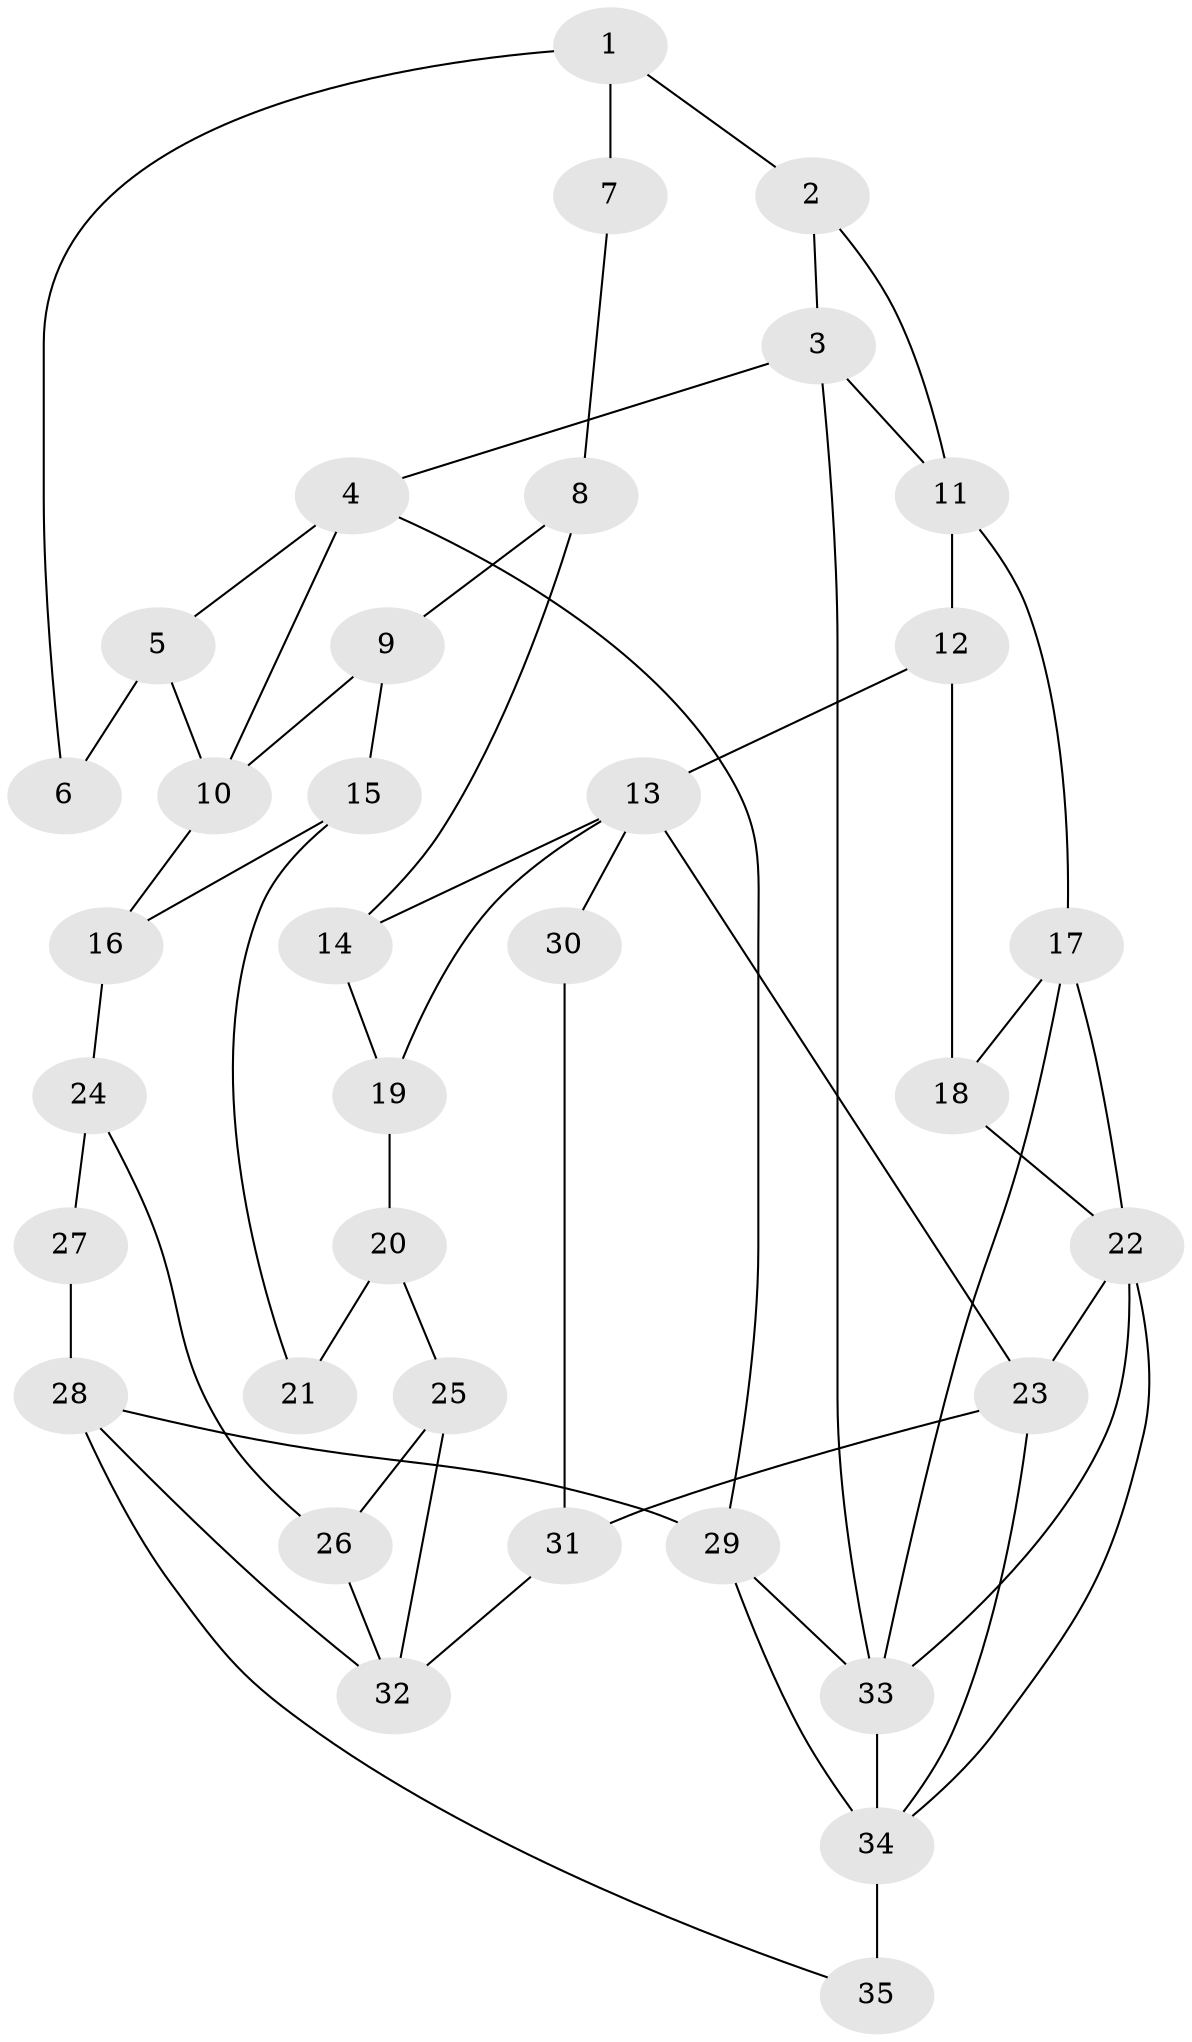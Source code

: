 // original degree distribution, {3: 0.05714285714285714, 4: 0.2, 6: 0.22857142857142856, 5: 0.5142857142857142}
// Generated by graph-tools (version 1.1) at 2025/38/03/09/25 02:38:36]
// undirected, 35 vertices, 58 edges
graph export_dot {
graph [start="1"]
  node [color=gray90,style=filled];
  1;
  2;
  3;
  4;
  5;
  6;
  7;
  8;
  9;
  10;
  11;
  12;
  13;
  14;
  15;
  16;
  17;
  18;
  19;
  20;
  21;
  22;
  23;
  24;
  25;
  26;
  27;
  28;
  29;
  30;
  31;
  32;
  33;
  34;
  35;
  1 -- 2 [weight=2.0];
  1 -- 6 [weight=1.0];
  1 -- 7 [weight=2.0];
  2 -- 3 [weight=1.0];
  2 -- 11 [weight=1.0];
  3 -- 4 [weight=1.0];
  3 -- 11 [weight=1.0];
  3 -- 33 [weight=1.0];
  4 -- 5 [weight=1.0];
  4 -- 10 [weight=1.0];
  4 -- 29 [weight=1.0];
  5 -- 6 [weight=2.0];
  5 -- 10 [weight=1.0];
  7 -- 8 [weight=1.0];
  8 -- 9 [weight=1.0];
  8 -- 14 [weight=1.0];
  9 -- 10 [weight=1.0];
  9 -- 15 [weight=1.0];
  10 -- 16 [weight=1.0];
  11 -- 12 [weight=1.0];
  11 -- 17 [weight=2.0];
  12 -- 13 [weight=1.0];
  12 -- 18 [weight=1.0];
  13 -- 14 [weight=1.0];
  13 -- 19 [weight=1.0];
  13 -- 23 [weight=1.0];
  13 -- 30 [weight=2.0];
  14 -- 19 [weight=1.0];
  15 -- 16 [weight=1.0];
  15 -- 21 [weight=1.0];
  16 -- 24 [weight=1.0];
  17 -- 18 [weight=2.0];
  17 -- 22 [weight=1.0];
  17 -- 33 [weight=1.0];
  18 -- 22 [weight=1.0];
  19 -- 20 [weight=1.0];
  20 -- 21 [weight=1.0];
  20 -- 25 [weight=1.0];
  22 -- 23 [weight=2.0];
  22 -- 33 [weight=1.0];
  22 -- 34 [weight=1.0];
  23 -- 31 [weight=1.0];
  23 -- 34 [weight=1.0];
  24 -- 26 [weight=1.0];
  24 -- 27 [weight=2.0];
  25 -- 26 [weight=1.0];
  25 -- 32 [weight=1.0];
  26 -- 32 [weight=1.0];
  27 -- 28 [weight=1.0];
  28 -- 29 [weight=1.0];
  28 -- 32 [weight=2.0];
  28 -- 35 [weight=1.0];
  29 -- 33 [weight=1.0];
  29 -- 34 [weight=1.0];
  30 -- 31 [weight=1.0];
  31 -- 32 [weight=2.0];
  33 -- 34 [weight=1.0];
  34 -- 35 [weight=2.0];
}
